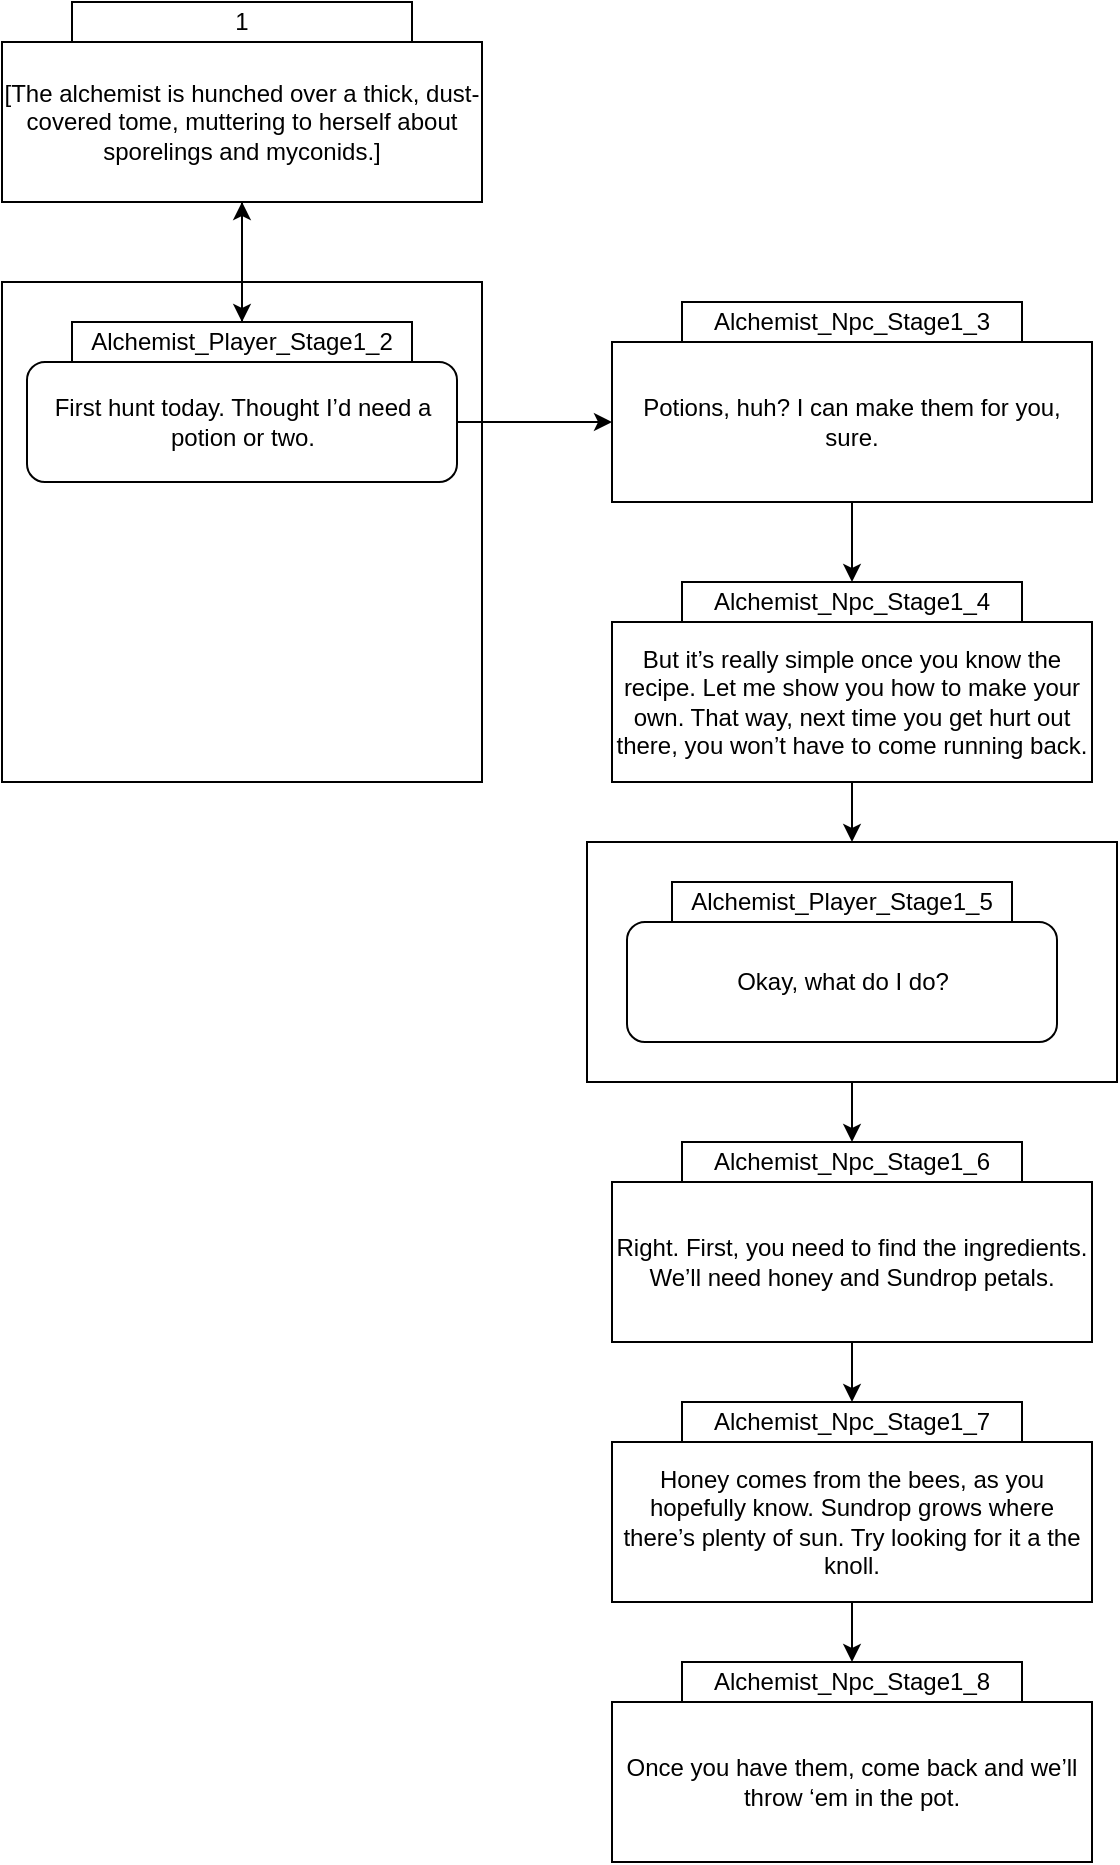 <mxfile version="28.0.6">
  <diagram name="Page-1" id="4zDZfXnHKPZ7NhKod1eE">
    <mxGraphModel dx="1042" dy="571" grid="1" gridSize="10" guides="1" tooltips="1" connect="1" arrows="1" fold="1" page="1" pageScale="1" pageWidth="850" pageHeight="1100" math="0" shadow="0">
      <root>
        <mxCell id="0" />
        <mxCell id="1" parent="0" />
        <mxCell id="ac3OttQ5r9UJf8FcVnDB-20" value="" style="rounded=0;whiteSpace=wrap;html=1;" vertex="1" parent="1">
          <mxGeometry x="427.5" y="530" width="265" height="120" as="geometry" />
        </mxCell>
        <mxCell id="ac3OttQ5r9UJf8FcVnDB-4" value="" style="rounded=0;whiteSpace=wrap;html=1;" vertex="1" parent="1">
          <mxGeometry x="135" y="250" width="240" height="250" as="geometry" />
        </mxCell>
        <mxCell id="ac3OttQ5r9UJf8FcVnDB-1" value="[The alchemist is hunched over a thick, dust-covered tome, muttering to herself about sporelings and myconids.]" style="rounded=0;whiteSpace=wrap;html=1;" vertex="1" parent="1">
          <mxGeometry x="135" y="130" width="240" height="80" as="geometry" />
        </mxCell>
        <mxCell id="ac3OttQ5r9UJf8FcVnDB-2" value="1" style="rounded=0;whiteSpace=wrap;html=1;" vertex="1" parent="1">
          <mxGeometry x="170" y="110" width="170" height="20" as="geometry" />
        </mxCell>
        <mxCell id="ac3OttQ5r9UJf8FcVnDB-3" value="" style="endArrow=classic;html=1;rounded=0;exitX=0.5;exitY=1;exitDx=0;exitDy=0;entryX=0.5;entryY=0;entryDx=0;entryDy=0;" edge="1" parent="1" source="ac3OttQ5r9UJf8FcVnDB-1" target="ac3OttQ5r9UJf8FcVnDB-8">
          <mxGeometry width="50" height="50" relative="1" as="geometry">
            <mxPoint x="480" y="240" as="sourcePoint" />
            <mxPoint x="260" y="250" as="targetPoint" />
          </mxGeometry>
        </mxCell>
        <mxCell id="ac3OttQ5r9UJf8FcVnDB-9" value="" style="edgeStyle=orthogonalEdgeStyle;rounded=0;orthogonalLoop=1;jettySize=auto;html=1;" edge="1" parent="1" source="ac3OttQ5r9UJf8FcVnDB-5" target="ac3OttQ5r9UJf8FcVnDB-1">
          <mxGeometry relative="1" as="geometry" />
        </mxCell>
        <mxCell id="ac3OttQ5r9UJf8FcVnDB-5" value="First hunt today. Thought I’d need a potion or two." style="rounded=1;whiteSpace=wrap;html=1;" vertex="1" parent="1">
          <mxGeometry x="147.5" y="290" width="215" height="60" as="geometry" />
        </mxCell>
        <mxCell id="ac3OttQ5r9UJf8FcVnDB-8" value="Alchemist_Player_Stage1_2" style="rounded=0;whiteSpace=wrap;html=1;" vertex="1" parent="1">
          <mxGeometry x="170" y="270" width="170" height="20" as="geometry" />
        </mxCell>
        <mxCell id="ac3OttQ5r9UJf8FcVnDB-10" value="" style="endArrow=classic;html=1;rounded=0;exitX=1;exitY=0.5;exitDx=0;exitDy=0;entryX=0;entryY=0.5;entryDx=0;entryDy=0;" edge="1" parent="1" source="ac3OttQ5r9UJf8FcVnDB-5" target="ac3OttQ5r9UJf8FcVnDB-14">
          <mxGeometry width="50" height="50" relative="1" as="geometry">
            <mxPoint x="420" y="320" as="sourcePoint" />
            <mxPoint x="430" y="320" as="targetPoint" />
          </mxGeometry>
        </mxCell>
        <mxCell id="ac3OttQ5r9UJf8FcVnDB-13" value="&lt;div&gt;Alchemist_Npc_Stage1_3&lt;/div&gt;" style="rounded=0;whiteSpace=wrap;html=1;" vertex="1" parent="1">
          <mxGeometry x="475" y="260" width="170" height="20" as="geometry" />
        </mxCell>
        <mxCell id="ac3OttQ5r9UJf8FcVnDB-14" value="Potions, huh? I can make them for you, sure." style="rounded=0;whiteSpace=wrap;html=1;" vertex="1" parent="1">
          <mxGeometry x="440" y="280" width="240" height="80" as="geometry" />
        </mxCell>
        <mxCell id="ac3OttQ5r9UJf8FcVnDB-15" value="&lt;div&gt;Alchemist_Npc_Stage1_4&lt;/div&gt;" style="rounded=0;whiteSpace=wrap;html=1;" vertex="1" parent="1">
          <mxGeometry x="475" y="400" width="170" height="20" as="geometry" />
        </mxCell>
        <mxCell id="ac3OttQ5r9UJf8FcVnDB-16" value="But it’s really simple once you know the recipe. Let me show you how to make your own. That way, next time you get hurt out there, you won’t have to come running back." style="rounded=0;whiteSpace=wrap;html=1;" vertex="1" parent="1">
          <mxGeometry x="440" y="420" width="240" height="80" as="geometry" />
        </mxCell>
        <mxCell id="ac3OttQ5r9UJf8FcVnDB-17" value="" style="endArrow=classic;html=1;rounded=0;exitX=0.5;exitY=1;exitDx=0;exitDy=0;entryX=0.5;entryY=0;entryDx=0;entryDy=0;" edge="1" parent="1" source="ac3OttQ5r9UJf8FcVnDB-14" target="ac3OttQ5r9UJf8FcVnDB-15">
          <mxGeometry width="50" height="50" relative="1" as="geometry">
            <mxPoint x="730" y="350" as="sourcePoint" />
            <mxPoint x="780" y="300" as="targetPoint" />
          </mxGeometry>
        </mxCell>
        <mxCell id="ac3OttQ5r9UJf8FcVnDB-18" value="Alchemist_Player_Stage1_5" style="rounded=0;whiteSpace=wrap;html=1;" vertex="1" parent="1">
          <mxGeometry x="470" y="550" width="170" height="20" as="geometry" />
        </mxCell>
        <mxCell id="ac3OttQ5r9UJf8FcVnDB-19" value="Okay, what do I do?" style="rounded=1;whiteSpace=wrap;html=1;" vertex="1" parent="1">
          <mxGeometry x="447.5" y="570" width="215" height="60" as="geometry" />
        </mxCell>
        <mxCell id="ac3OttQ5r9UJf8FcVnDB-21" value="" style="endArrow=classic;html=1;rounded=0;exitX=0.5;exitY=1;exitDx=0;exitDy=0;entryX=0.5;entryY=0;entryDx=0;entryDy=0;" edge="1" parent="1" source="ac3OttQ5r9UJf8FcVnDB-16" target="ac3OttQ5r9UJf8FcVnDB-20">
          <mxGeometry width="50" height="50" relative="1" as="geometry">
            <mxPoint x="750" y="460" as="sourcePoint" />
            <mxPoint x="800" y="410" as="targetPoint" />
          </mxGeometry>
        </mxCell>
        <mxCell id="ac3OttQ5r9UJf8FcVnDB-22" value="" style="endArrow=classic;html=1;rounded=0;exitX=0.5;exitY=1;exitDx=0;exitDy=0;entryX=0.5;entryY=0;entryDx=0;entryDy=0;" edge="1" parent="1" source="ac3OttQ5r9UJf8FcVnDB-20" target="ac3OttQ5r9UJf8FcVnDB-24">
          <mxGeometry width="50" height="50" relative="1" as="geometry">
            <mxPoint x="630" y="740" as="sourcePoint" />
            <mxPoint x="560" y="680" as="targetPoint" />
          </mxGeometry>
        </mxCell>
        <mxCell id="ac3OttQ5r9UJf8FcVnDB-24" value="&lt;div&gt;Alchemist_Npc_Stage1_6&lt;/div&gt;" style="rounded=0;whiteSpace=wrap;html=1;" vertex="1" parent="1">
          <mxGeometry x="475" y="680" width="170" height="20" as="geometry" />
        </mxCell>
        <mxCell id="ac3OttQ5r9UJf8FcVnDB-25" value="&lt;p data-end=&quot;1651&quot; data-start=&quot;1470&quot;&gt;Right. First, you need to find the ingredients. We’ll need honey and Sundrop petals. &lt;br&gt;&lt;/p&gt;" style="rounded=0;whiteSpace=wrap;html=1;" vertex="1" parent="1">
          <mxGeometry x="440" y="700" width="240" height="80" as="geometry" />
        </mxCell>
        <mxCell id="ac3OttQ5r9UJf8FcVnDB-26" value="&lt;div&gt;Alchemist_Npc_Stage1_7&lt;/div&gt;" style="rounded=0;whiteSpace=wrap;html=1;" vertex="1" parent="1">
          <mxGeometry x="475" y="810" width="170" height="20" as="geometry" />
        </mxCell>
        <mxCell id="ac3OttQ5r9UJf8FcVnDB-27" value="Honey comes from the bees, as you hopefully know. Sundrop grows where there’s plenty of sun. Try looking for it a the knoll." style="rounded=0;whiteSpace=wrap;html=1;" vertex="1" parent="1">
          <mxGeometry x="440" y="830" width="240" height="80" as="geometry" />
        </mxCell>
        <mxCell id="ac3OttQ5r9UJf8FcVnDB-28" value="" style="endArrow=classic;html=1;rounded=0;exitX=0.5;exitY=1;exitDx=0;exitDy=0;entryX=0.5;entryY=0;entryDx=0;entryDy=0;" edge="1" parent="1" source="ac3OttQ5r9UJf8FcVnDB-25" target="ac3OttQ5r9UJf8FcVnDB-26">
          <mxGeometry width="50" height="50" relative="1" as="geometry">
            <mxPoint x="230" y="790" as="sourcePoint" />
            <mxPoint x="280" y="740" as="targetPoint" />
          </mxGeometry>
        </mxCell>
        <mxCell id="ac3OttQ5r9UJf8FcVnDB-29" value="Once you have them, come back and we’ll throw ‘em in the pot." style="rounded=0;whiteSpace=wrap;html=1;" vertex="1" parent="1">
          <mxGeometry x="440" y="960" width="240" height="80" as="geometry" />
        </mxCell>
        <mxCell id="ac3OttQ5r9UJf8FcVnDB-30" value="&lt;div&gt;Alchemist_Npc_Stage1_8&lt;/div&gt;" style="rounded=0;whiteSpace=wrap;html=1;" vertex="1" parent="1">
          <mxGeometry x="475" y="940" width="170" height="20" as="geometry" />
        </mxCell>
        <mxCell id="ac3OttQ5r9UJf8FcVnDB-31" value="" style="endArrow=classic;html=1;rounded=0;exitX=0.5;exitY=1;exitDx=0;exitDy=0;entryX=0.5;entryY=0;entryDx=0;entryDy=0;" edge="1" target="ac3OttQ5r9UJf8FcVnDB-30" parent="1" source="ac3OttQ5r9UJf8FcVnDB-27">
          <mxGeometry width="50" height="50" relative="1" as="geometry">
            <mxPoint x="560" y="930" as="sourcePoint" />
            <mxPoint x="280" y="890" as="targetPoint" />
          </mxGeometry>
        </mxCell>
      </root>
    </mxGraphModel>
  </diagram>
</mxfile>

